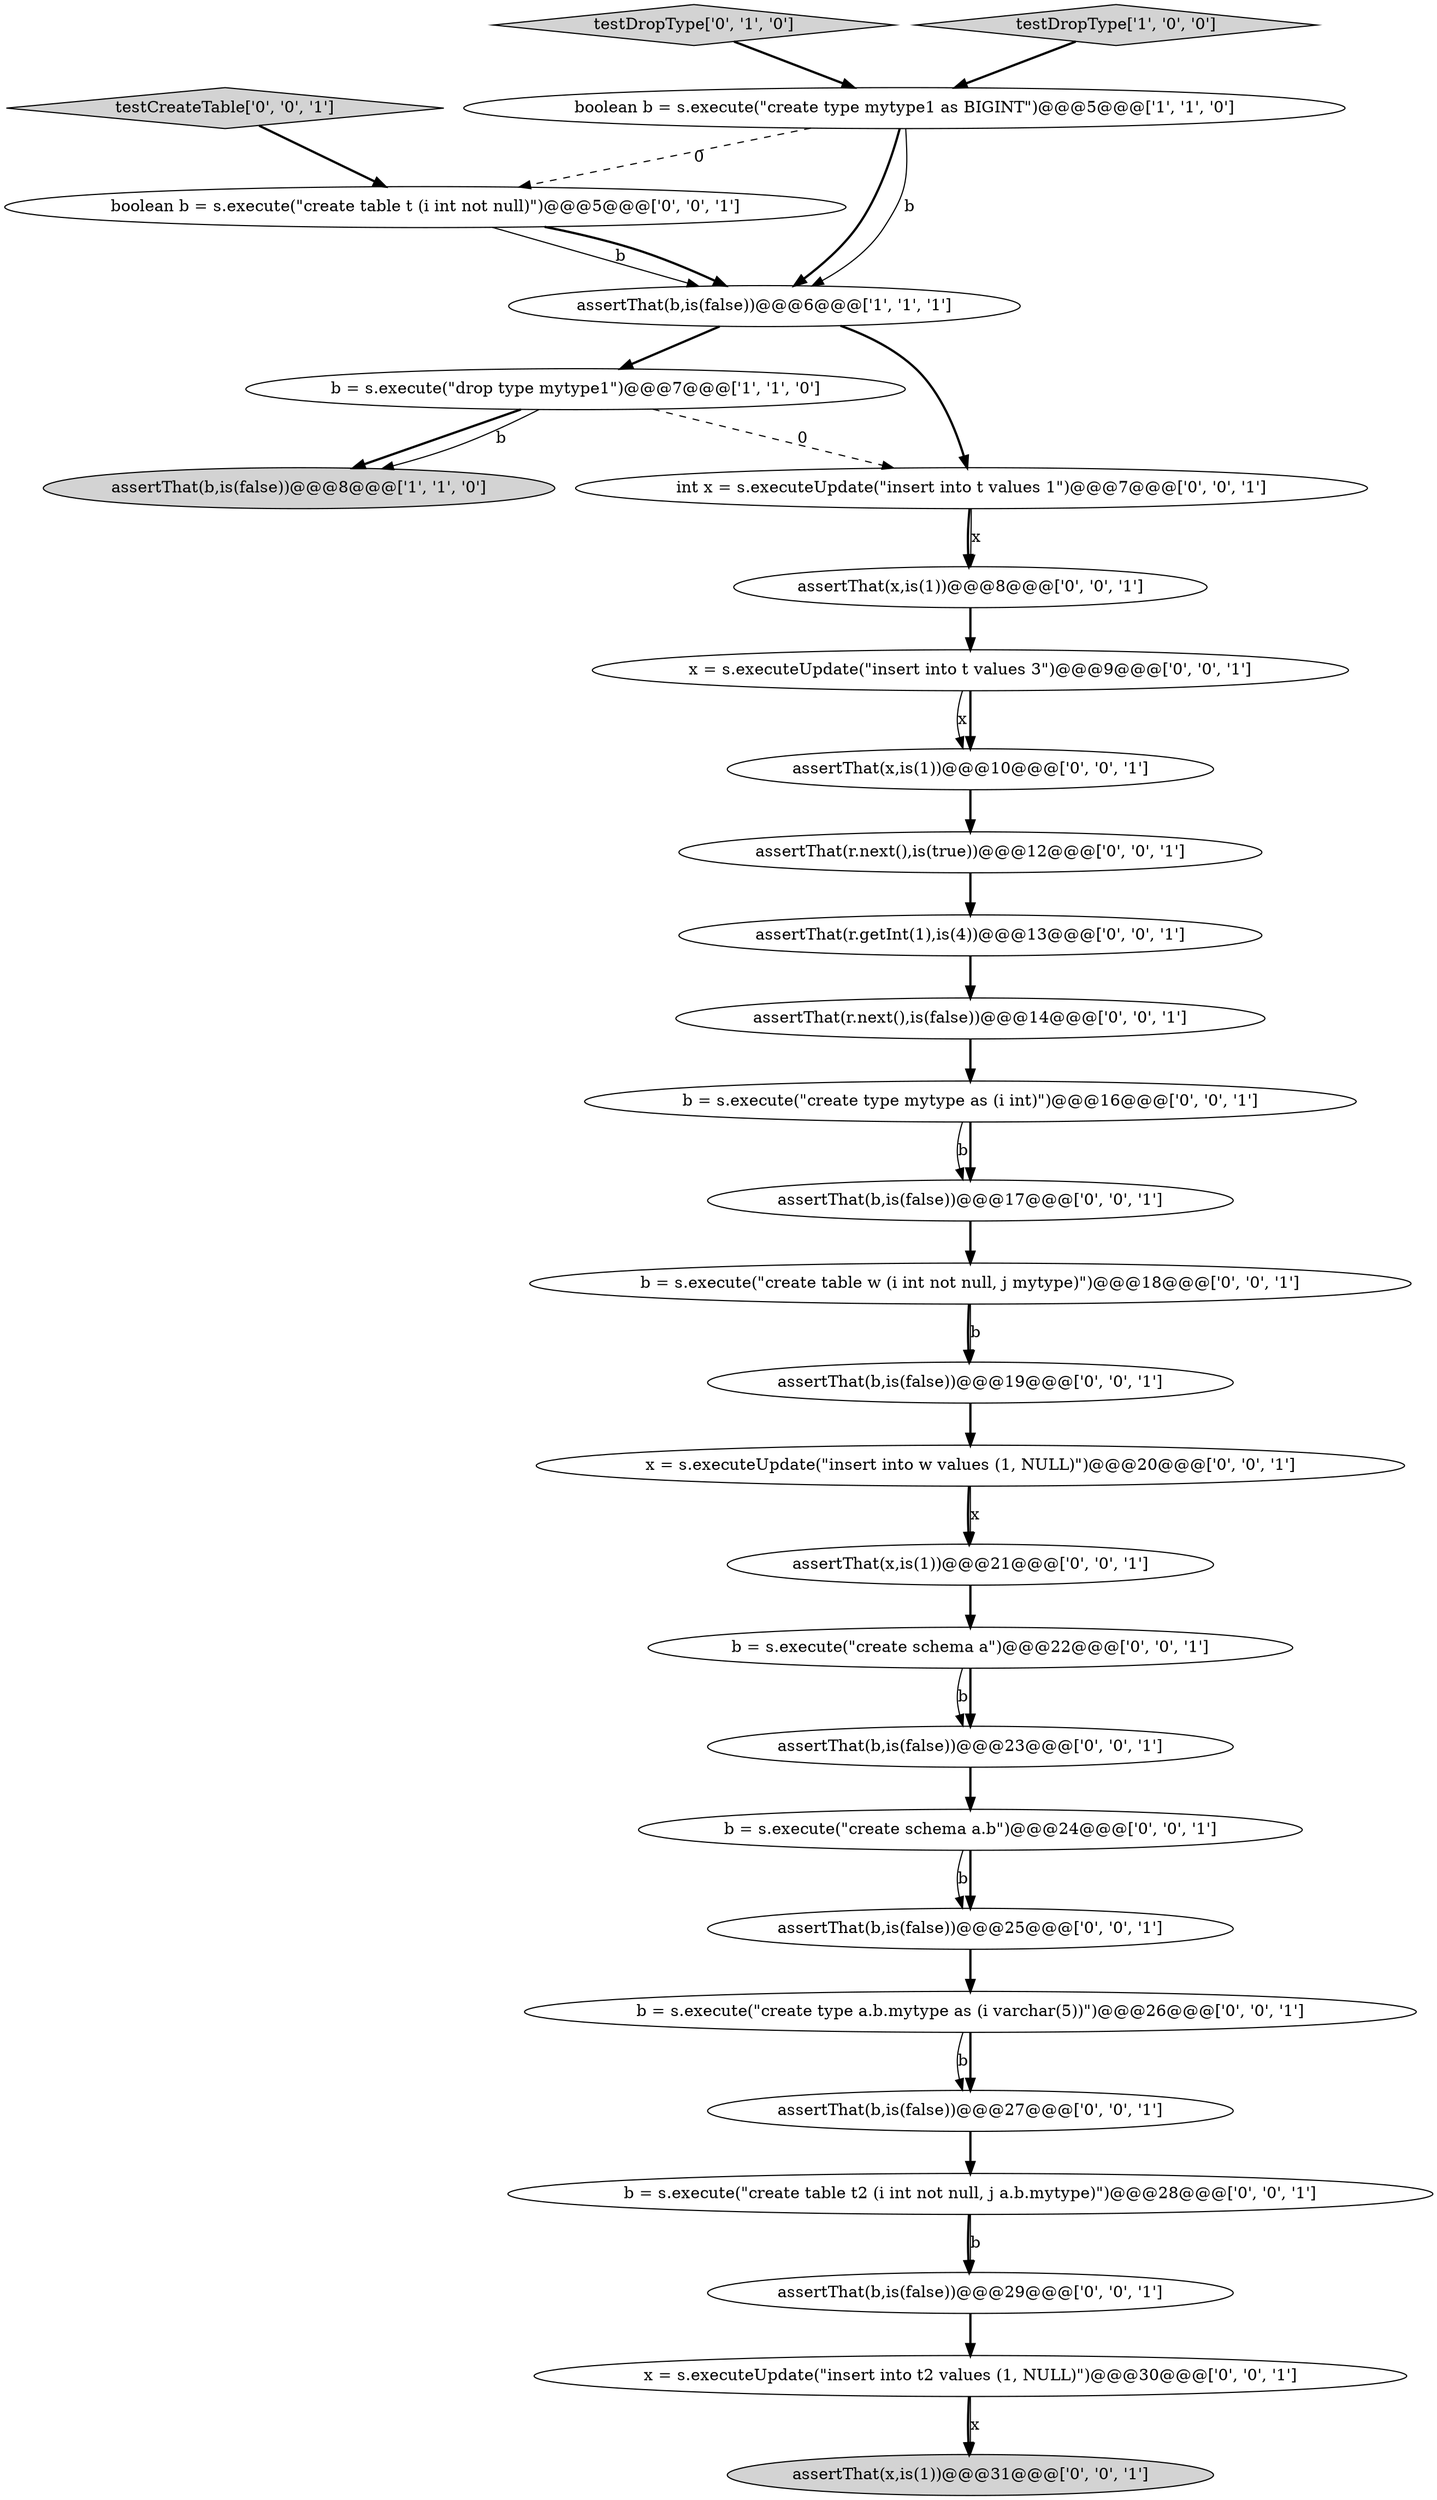digraph {
21 [style = filled, label = "assertThat(b,is(false))@@@23@@@['0', '0', '1']", fillcolor = white, shape = ellipse image = "AAA0AAABBB3BBB"];
13 [style = filled, label = "x = s.executeUpdate(\"insert into t2 values (1, NULL)\")@@@30@@@['0', '0', '1']", fillcolor = white, shape = ellipse image = "AAA0AAABBB3BBB"];
24 [style = filled, label = "assertThat(x,is(1))@@@31@@@['0', '0', '1']", fillcolor = lightgray, shape = ellipse image = "AAA0AAABBB3BBB"];
10 [style = filled, label = "b = s.execute(\"create type a.b.mytype as (i varchar(5))\")@@@26@@@['0', '0', '1']", fillcolor = white, shape = ellipse image = "AAA0AAABBB3BBB"];
2 [style = filled, label = "b = s.execute(\"drop type mytype1\")@@@7@@@['1', '1', '0']", fillcolor = white, shape = ellipse image = "AAA0AAABBB1BBB"];
17 [style = filled, label = "assertThat(r.next(),is(true))@@@12@@@['0', '0', '1']", fillcolor = white, shape = ellipse image = "AAA0AAABBB3BBB"];
5 [style = filled, label = "testDropType['0', '1', '0']", fillcolor = lightgray, shape = diamond image = "AAA0AAABBB2BBB"];
1 [style = filled, label = "boolean b = s.execute(\"create type mytype1 as BIGINT\")@@@5@@@['1', '1', '0']", fillcolor = white, shape = ellipse image = "AAA0AAABBB1BBB"];
27 [style = filled, label = "assertThat(x,is(1))@@@10@@@['0', '0', '1']", fillcolor = white, shape = ellipse image = "AAA0AAABBB3BBB"];
8 [style = filled, label = "assertThat(b,is(false))@@@17@@@['0', '0', '1']", fillcolor = white, shape = ellipse image = "AAA0AAABBB3BBB"];
19 [style = filled, label = "testCreateTable['0', '0', '1']", fillcolor = lightgray, shape = diamond image = "AAA0AAABBB3BBB"];
14 [style = filled, label = "assertThat(r.next(),is(false))@@@14@@@['0', '0', '1']", fillcolor = white, shape = ellipse image = "AAA0AAABBB3BBB"];
15 [style = filled, label = "b = s.execute(\"create schema a.b\")@@@24@@@['0', '0', '1']", fillcolor = white, shape = ellipse image = "AAA0AAABBB3BBB"];
29 [style = filled, label = "x = s.executeUpdate(\"insert into t values 3\")@@@9@@@['0', '0', '1']", fillcolor = white, shape = ellipse image = "AAA0AAABBB3BBB"];
30 [style = filled, label = "assertThat(b,is(false))@@@19@@@['0', '0', '1']", fillcolor = white, shape = ellipse image = "AAA0AAABBB3BBB"];
6 [style = filled, label = "b = s.execute(\"create type mytype as (i int)\")@@@16@@@['0', '0', '1']", fillcolor = white, shape = ellipse image = "AAA0AAABBB3BBB"];
9 [style = filled, label = "assertThat(x,is(1))@@@8@@@['0', '0', '1']", fillcolor = white, shape = ellipse image = "AAA0AAABBB3BBB"];
3 [style = filled, label = "assertThat(b,is(false))@@@8@@@['1', '1', '0']", fillcolor = lightgray, shape = ellipse image = "AAA0AAABBB1BBB"];
0 [style = filled, label = "testDropType['1', '0', '0']", fillcolor = lightgray, shape = diamond image = "AAA0AAABBB1BBB"];
4 [style = filled, label = "assertThat(b,is(false))@@@6@@@['1', '1', '1']", fillcolor = white, shape = ellipse image = "AAA0AAABBB1BBB"];
23 [style = filled, label = "b = s.execute(\"create schema a\")@@@22@@@['0', '0', '1']", fillcolor = white, shape = ellipse image = "AAA0AAABBB3BBB"];
11 [style = filled, label = "assertThat(r.getInt(1),is(4))@@@13@@@['0', '0', '1']", fillcolor = white, shape = ellipse image = "AAA0AAABBB3BBB"];
28 [style = filled, label = "boolean b = s.execute(\"create table t (i int not null)\")@@@5@@@['0', '0', '1']", fillcolor = white, shape = ellipse image = "AAA0AAABBB3BBB"];
26 [style = filled, label = "assertThat(b,is(false))@@@25@@@['0', '0', '1']", fillcolor = white, shape = ellipse image = "AAA0AAABBB3BBB"];
12 [style = filled, label = "b = s.execute(\"create table t2 (i int not null, j a.b.mytype)\")@@@28@@@['0', '0', '1']", fillcolor = white, shape = ellipse image = "AAA0AAABBB3BBB"];
18 [style = filled, label = "x = s.executeUpdate(\"insert into w values (1, NULL)\")@@@20@@@['0', '0', '1']", fillcolor = white, shape = ellipse image = "AAA0AAABBB3BBB"];
7 [style = filled, label = "assertThat(b,is(false))@@@27@@@['0', '0', '1']", fillcolor = white, shape = ellipse image = "AAA0AAABBB3BBB"];
25 [style = filled, label = "assertThat(x,is(1))@@@21@@@['0', '0', '1']", fillcolor = white, shape = ellipse image = "AAA0AAABBB3BBB"];
22 [style = filled, label = "b = s.execute(\"create table w (i int not null, j mytype)\")@@@18@@@['0', '0', '1']", fillcolor = white, shape = ellipse image = "AAA0AAABBB3BBB"];
20 [style = filled, label = "int x = s.executeUpdate(\"insert into t values 1\")@@@7@@@['0', '0', '1']", fillcolor = white, shape = ellipse image = "AAA0AAABBB3BBB"];
16 [style = filled, label = "assertThat(b,is(false))@@@29@@@['0', '0', '1']", fillcolor = white, shape = ellipse image = "AAA0AAABBB3BBB"];
23->21 [style = solid, label="b"];
1->4 [style = bold, label=""];
16->13 [style = bold, label=""];
28->4 [style = solid, label="b"];
13->24 [style = bold, label=""];
2->20 [style = dashed, label="0"];
1->4 [style = solid, label="b"];
20->9 [style = bold, label=""];
15->26 [style = solid, label="b"];
11->14 [style = bold, label=""];
25->23 [style = bold, label=""];
26->10 [style = bold, label=""];
7->12 [style = bold, label=""];
21->15 [style = bold, label=""];
2->3 [style = bold, label=""];
10->7 [style = solid, label="b"];
12->16 [style = bold, label=""];
4->2 [style = bold, label=""];
20->9 [style = solid, label="x"];
1->28 [style = dashed, label="0"];
30->18 [style = bold, label=""];
10->7 [style = bold, label=""];
22->30 [style = bold, label=""];
13->24 [style = solid, label="x"];
8->22 [style = bold, label=""];
15->26 [style = bold, label=""];
29->27 [style = solid, label="x"];
5->1 [style = bold, label=""];
29->27 [style = bold, label=""];
22->30 [style = solid, label="b"];
23->21 [style = bold, label=""];
0->1 [style = bold, label=""];
6->8 [style = solid, label="b"];
6->8 [style = bold, label=""];
4->20 [style = bold, label=""];
27->17 [style = bold, label=""];
18->25 [style = bold, label=""];
19->28 [style = bold, label=""];
9->29 [style = bold, label=""];
14->6 [style = bold, label=""];
2->3 [style = solid, label="b"];
18->25 [style = solid, label="x"];
28->4 [style = bold, label=""];
12->16 [style = solid, label="b"];
17->11 [style = bold, label=""];
}
